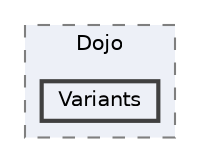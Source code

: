 digraph "LogicLayer/Dojo/Variants"
{
 // LATEX_PDF_SIZE
  bgcolor="transparent";
  edge [fontname=Helvetica,fontsize=10,labelfontname=Helvetica,labelfontsize=10];
  node [fontname=Helvetica,fontsize=10,shape=box,height=0.2,width=0.4];
  compound=true
  subgraph clusterdir_4ad6721910368cf521b5aa6ab352859d {
    graph [ bgcolor="#edf0f7", pencolor="grey50", label="Dojo", fontname=Helvetica,fontsize=10 style="filled,dashed", URL="dir_4ad6721910368cf521b5aa6ab352859d.html",tooltip=""]
  dir_c29feb2ad795dbd8f86f11e86faefcda [label="Variants", fillcolor="#edf0f7", color="grey25", style="filled,bold", URL="dir_c29feb2ad795dbd8f86f11e86faefcda.html",tooltip=""];
  }
}
